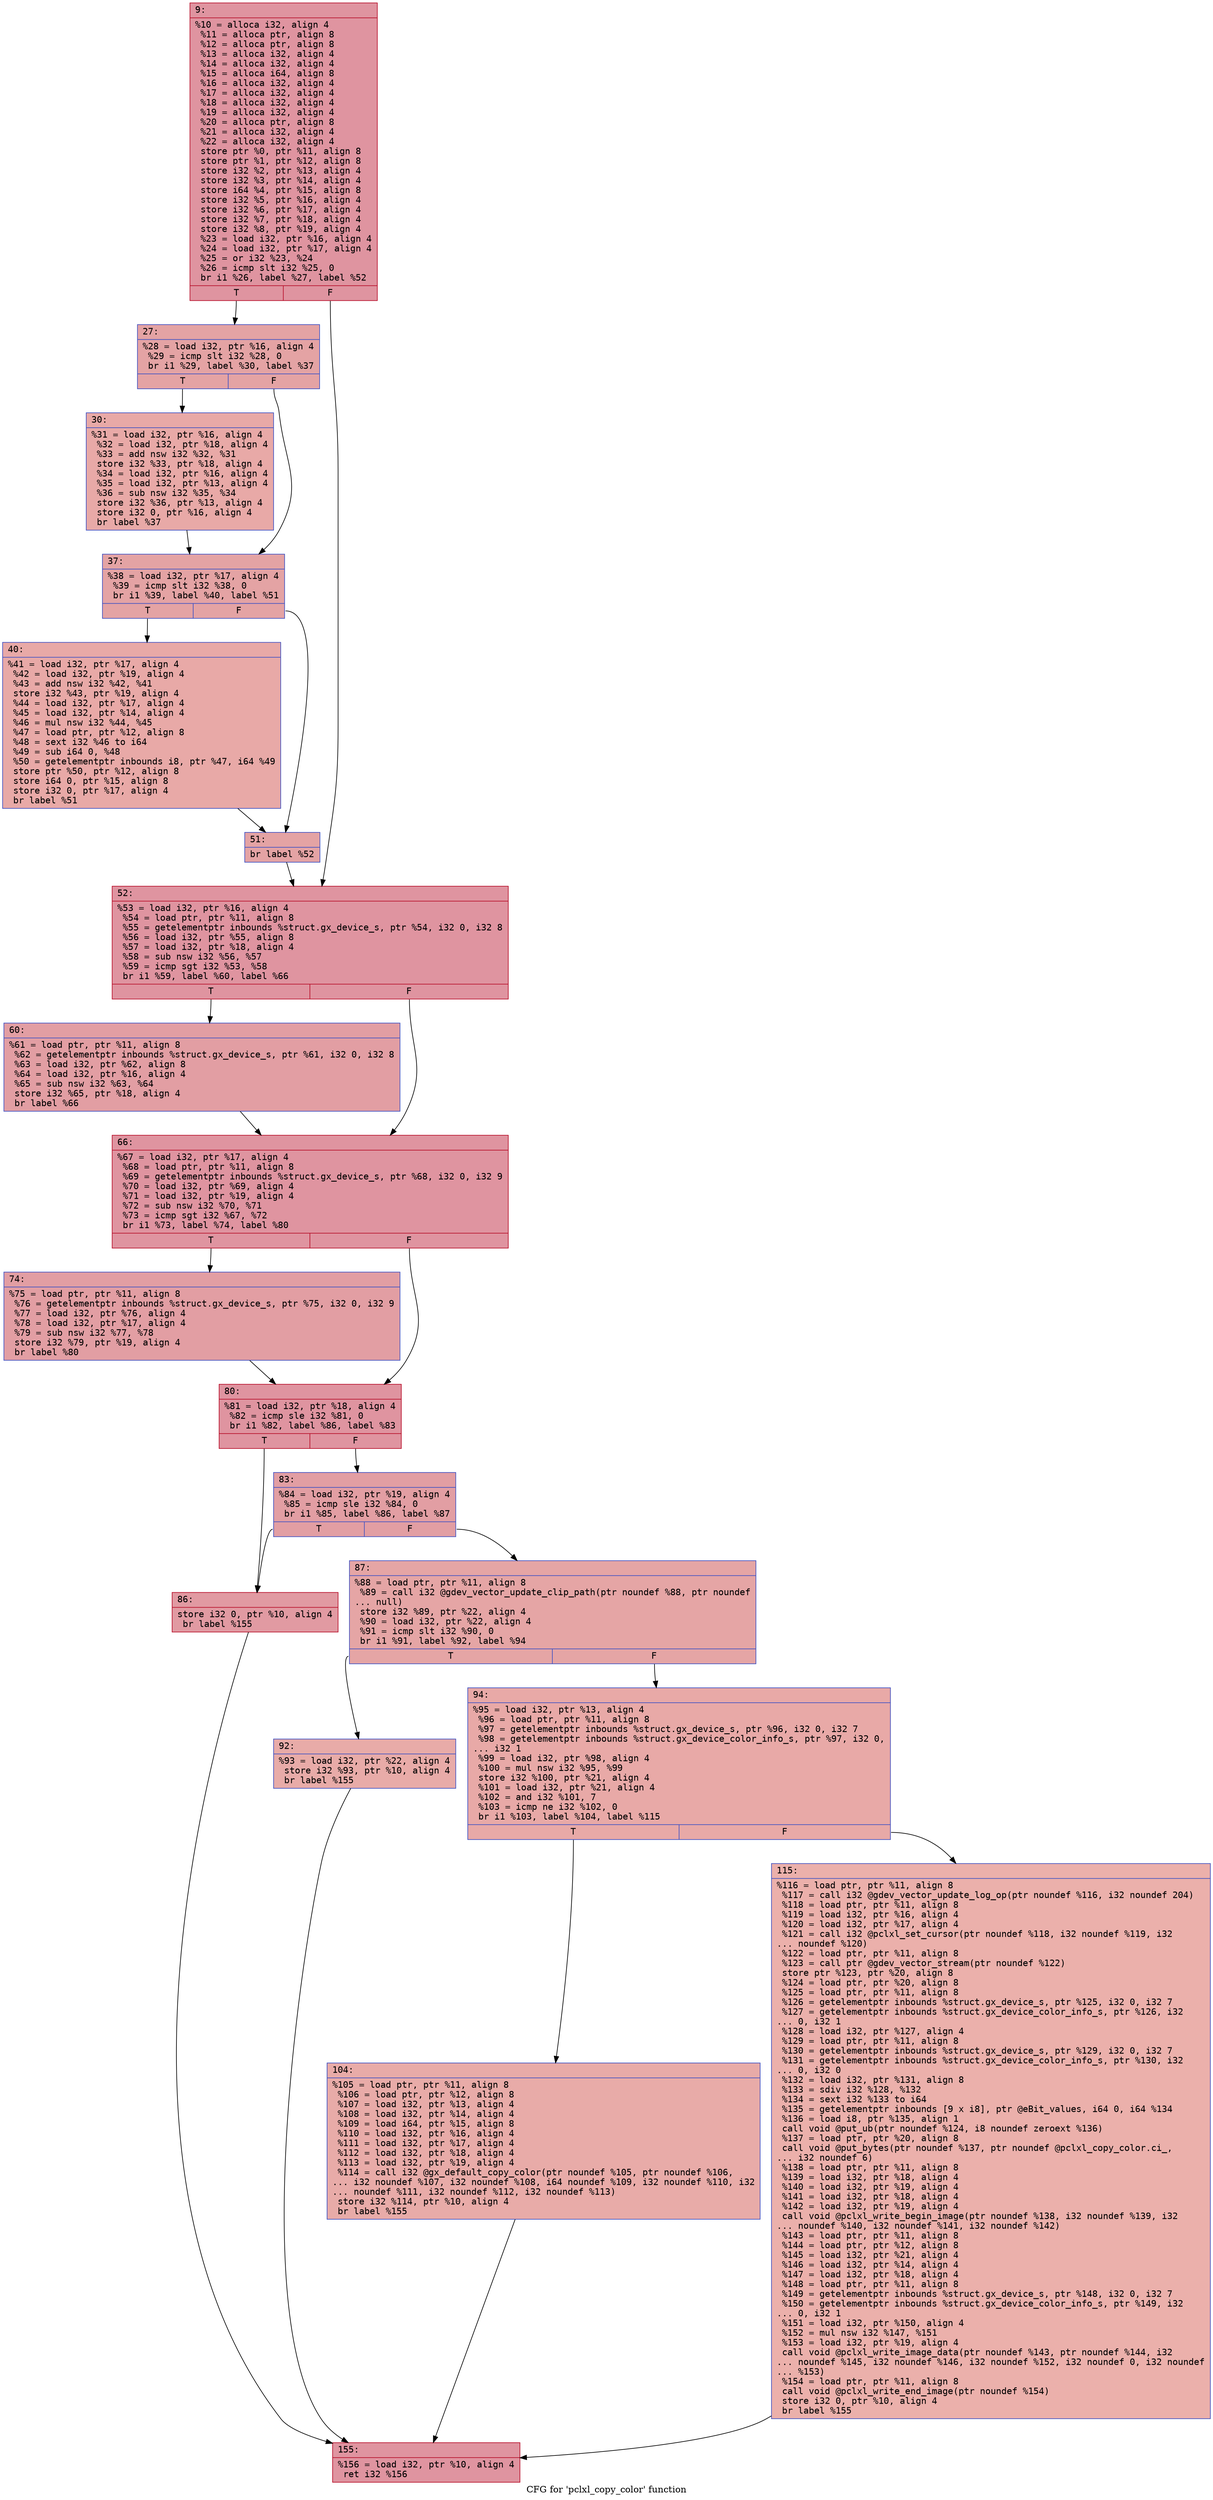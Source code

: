 digraph "CFG for 'pclxl_copy_color' function" {
	label="CFG for 'pclxl_copy_color' function";

	Node0x600003ba4870 [shape=record,color="#b70d28ff", style=filled, fillcolor="#b70d2870" fontname="Courier",label="{9:\l|  %10 = alloca i32, align 4\l  %11 = alloca ptr, align 8\l  %12 = alloca ptr, align 8\l  %13 = alloca i32, align 4\l  %14 = alloca i32, align 4\l  %15 = alloca i64, align 8\l  %16 = alloca i32, align 4\l  %17 = alloca i32, align 4\l  %18 = alloca i32, align 4\l  %19 = alloca i32, align 4\l  %20 = alloca ptr, align 8\l  %21 = alloca i32, align 4\l  %22 = alloca i32, align 4\l  store ptr %0, ptr %11, align 8\l  store ptr %1, ptr %12, align 8\l  store i32 %2, ptr %13, align 4\l  store i32 %3, ptr %14, align 4\l  store i64 %4, ptr %15, align 8\l  store i32 %5, ptr %16, align 4\l  store i32 %6, ptr %17, align 4\l  store i32 %7, ptr %18, align 4\l  store i32 %8, ptr %19, align 4\l  %23 = load i32, ptr %16, align 4\l  %24 = load i32, ptr %17, align 4\l  %25 = or i32 %23, %24\l  %26 = icmp slt i32 %25, 0\l  br i1 %26, label %27, label %52\l|{<s0>T|<s1>F}}"];
	Node0x600003ba4870:s0 -> Node0x600003ba48c0[tooltip="9 -> 27\nProbability 37.50%" ];
	Node0x600003ba4870:s1 -> Node0x600003ba4a50[tooltip="9 -> 52\nProbability 62.50%" ];
	Node0x600003ba48c0 [shape=record,color="#3d50c3ff", style=filled, fillcolor="#c32e3170" fontname="Courier",label="{27:\l|  %28 = load i32, ptr %16, align 4\l  %29 = icmp slt i32 %28, 0\l  br i1 %29, label %30, label %37\l|{<s0>T|<s1>F}}"];
	Node0x600003ba48c0:s0 -> Node0x600003ba4910[tooltip="27 -> 30\nProbability 37.50%" ];
	Node0x600003ba48c0:s1 -> Node0x600003ba4960[tooltip="27 -> 37\nProbability 62.50%" ];
	Node0x600003ba4910 [shape=record,color="#3d50c3ff", style=filled, fillcolor="#ca3b3770" fontname="Courier",label="{30:\l|  %31 = load i32, ptr %16, align 4\l  %32 = load i32, ptr %18, align 4\l  %33 = add nsw i32 %32, %31\l  store i32 %33, ptr %18, align 4\l  %34 = load i32, ptr %16, align 4\l  %35 = load i32, ptr %13, align 4\l  %36 = sub nsw i32 %35, %34\l  store i32 %36, ptr %13, align 4\l  store i32 0, ptr %16, align 4\l  br label %37\l}"];
	Node0x600003ba4910 -> Node0x600003ba4960[tooltip="30 -> 37\nProbability 100.00%" ];
	Node0x600003ba4960 [shape=record,color="#3d50c3ff", style=filled, fillcolor="#c32e3170" fontname="Courier",label="{37:\l|  %38 = load i32, ptr %17, align 4\l  %39 = icmp slt i32 %38, 0\l  br i1 %39, label %40, label %51\l|{<s0>T|<s1>F}}"];
	Node0x600003ba4960:s0 -> Node0x600003ba49b0[tooltip="37 -> 40\nProbability 37.50%" ];
	Node0x600003ba4960:s1 -> Node0x600003ba4a00[tooltip="37 -> 51\nProbability 62.50%" ];
	Node0x600003ba49b0 [shape=record,color="#3d50c3ff", style=filled, fillcolor="#ca3b3770" fontname="Courier",label="{40:\l|  %41 = load i32, ptr %17, align 4\l  %42 = load i32, ptr %19, align 4\l  %43 = add nsw i32 %42, %41\l  store i32 %43, ptr %19, align 4\l  %44 = load i32, ptr %17, align 4\l  %45 = load i32, ptr %14, align 4\l  %46 = mul nsw i32 %44, %45\l  %47 = load ptr, ptr %12, align 8\l  %48 = sext i32 %46 to i64\l  %49 = sub i64 0, %48\l  %50 = getelementptr inbounds i8, ptr %47, i64 %49\l  store ptr %50, ptr %12, align 8\l  store i64 0, ptr %15, align 8\l  store i32 0, ptr %17, align 4\l  br label %51\l}"];
	Node0x600003ba49b0 -> Node0x600003ba4a00[tooltip="40 -> 51\nProbability 100.00%" ];
	Node0x600003ba4a00 [shape=record,color="#3d50c3ff", style=filled, fillcolor="#c32e3170" fontname="Courier",label="{51:\l|  br label %52\l}"];
	Node0x600003ba4a00 -> Node0x600003ba4a50[tooltip="51 -> 52\nProbability 100.00%" ];
	Node0x600003ba4a50 [shape=record,color="#b70d28ff", style=filled, fillcolor="#b70d2870" fontname="Courier",label="{52:\l|  %53 = load i32, ptr %16, align 4\l  %54 = load ptr, ptr %11, align 8\l  %55 = getelementptr inbounds %struct.gx_device_s, ptr %54, i32 0, i32 8\l  %56 = load i32, ptr %55, align 8\l  %57 = load i32, ptr %18, align 4\l  %58 = sub nsw i32 %56, %57\l  %59 = icmp sgt i32 %53, %58\l  br i1 %59, label %60, label %66\l|{<s0>T|<s1>F}}"];
	Node0x600003ba4a50:s0 -> Node0x600003ba4aa0[tooltip="52 -> 60\nProbability 50.00%" ];
	Node0x600003ba4a50:s1 -> Node0x600003ba4af0[tooltip="52 -> 66\nProbability 50.00%" ];
	Node0x600003ba4aa0 [shape=record,color="#3d50c3ff", style=filled, fillcolor="#be242e70" fontname="Courier",label="{60:\l|  %61 = load ptr, ptr %11, align 8\l  %62 = getelementptr inbounds %struct.gx_device_s, ptr %61, i32 0, i32 8\l  %63 = load i32, ptr %62, align 8\l  %64 = load i32, ptr %16, align 4\l  %65 = sub nsw i32 %63, %64\l  store i32 %65, ptr %18, align 4\l  br label %66\l}"];
	Node0x600003ba4aa0 -> Node0x600003ba4af0[tooltip="60 -> 66\nProbability 100.00%" ];
	Node0x600003ba4af0 [shape=record,color="#b70d28ff", style=filled, fillcolor="#b70d2870" fontname="Courier",label="{66:\l|  %67 = load i32, ptr %17, align 4\l  %68 = load ptr, ptr %11, align 8\l  %69 = getelementptr inbounds %struct.gx_device_s, ptr %68, i32 0, i32 9\l  %70 = load i32, ptr %69, align 4\l  %71 = load i32, ptr %19, align 4\l  %72 = sub nsw i32 %70, %71\l  %73 = icmp sgt i32 %67, %72\l  br i1 %73, label %74, label %80\l|{<s0>T|<s1>F}}"];
	Node0x600003ba4af0:s0 -> Node0x600003ba4b40[tooltip="66 -> 74\nProbability 50.00%" ];
	Node0x600003ba4af0:s1 -> Node0x600003ba4b90[tooltip="66 -> 80\nProbability 50.00%" ];
	Node0x600003ba4b40 [shape=record,color="#3d50c3ff", style=filled, fillcolor="#be242e70" fontname="Courier",label="{74:\l|  %75 = load ptr, ptr %11, align 8\l  %76 = getelementptr inbounds %struct.gx_device_s, ptr %75, i32 0, i32 9\l  %77 = load i32, ptr %76, align 4\l  %78 = load i32, ptr %17, align 4\l  %79 = sub nsw i32 %77, %78\l  store i32 %79, ptr %19, align 4\l  br label %80\l}"];
	Node0x600003ba4b40 -> Node0x600003ba4b90[tooltip="74 -> 80\nProbability 100.00%" ];
	Node0x600003ba4b90 [shape=record,color="#b70d28ff", style=filled, fillcolor="#b70d2870" fontname="Courier",label="{80:\l|  %81 = load i32, ptr %18, align 4\l  %82 = icmp sle i32 %81, 0\l  br i1 %82, label %86, label %83\l|{<s0>T|<s1>F}}"];
	Node0x600003ba4b90:s0 -> Node0x600003ba4c30[tooltip="80 -> 86\nProbability 50.00%" ];
	Node0x600003ba4b90:s1 -> Node0x600003ba4be0[tooltip="80 -> 83\nProbability 50.00%" ];
	Node0x600003ba4be0 [shape=record,color="#3d50c3ff", style=filled, fillcolor="#be242e70" fontname="Courier",label="{83:\l|  %84 = load i32, ptr %19, align 4\l  %85 = icmp sle i32 %84, 0\l  br i1 %85, label %86, label %87\l|{<s0>T|<s1>F}}"];
	Node0x600003ba4be0:s0 -> Node0x600003ba4c30[tooltip="83 -> 86\nProbability 50.00%" ];
	Node0x600003ba4be0:s1 -> Node0x600003ba4c80[tooltip="83 -> 87\nProbability 50.00%" ];
	Node0x600003ba4c30 [shape=record,color="#b70d28ff", style=filled, fillcolor="#bb1b2c70" fontname="Courier",label="{86:\l|  store i32 0, ptr %10, align 4\l  br label %155\l}"];
	Node0x600003ba4c30 -> Node0x600003ba4e10[tooltip="86 -> 155\nProbability 100.00%" ];
	Node0x600003ba4c80 [shape=record,color="#3d50c3ff", style=filled, fillcolor="#c5333470" fontname="Courier",label="{87:\l|  %88 = load ptr, ptr %11, align 8\l  %89 = call i32 @gdev_vector_update_clip_path(ptr noundef %88, ptr noundef\l... null)\l  store i32 %89, ptr %22, align 4\l  %90 = load i32, ptr %22, align 4\l  %91 = icmp slt i32 %90, 0\l  br i1 %91, label %92, label %94\l|{<s0>T|<s1>F}}"];
	Node0x600003ba4c80:s0 -> Node0x600003ba4cd0[tooltip="87 -> 92\nProbability 37.50%" ];
	Node0x600003ba4c80:s1 -> Node0x600003ba4d20[tooltip="87 -> 94\nProbability 62.50%" ];
	Node0x600003ba4cd0 [shape=record,color="#3d50c3ff", style=filled, fillcolor="#cc403a70" fontname="Courier",label="{92:\l|  %93 = load i32, ptr %22, align 4\l  store i32 %93, ptr %10, align 4\l  br label %155\l}"];
	Node0x600003ba4cd0 -> Node0x600003ba4e10[tooltip="92 -> 155\nProbability 100.00%" ];
	Node0x600003ba4d20 [shape=record,color="#3d50c3ff", style=filled, fillcolor="#ca3b3770" fontname="Courier",label="{94:\l|  %95 = load i32, ptr %13, align 4\l  %96 = load ptr, ptr %11, align 8\l  %97 = getelementptr inbounds %struct.gx_device_s, ptr %96, i32 0, i32 7\l  %98 = getelementptr inbounds %struct.gx_device_color_info_s, ptr %97, i32 0,\l... i32 1\l  %99 = load i32, ptr %98, align 4\l  %100 = mul nsw i32 %95, %99\l  store i32 %100, ptr %21, align 4\l  %101 = load i32, ptr %21, align 4\l  %102 = and i32 %101, 7\l  %103 = icmp ne i32 %102, 0\l  br i1 %103, label %104, label %115\l|{<s0>T|<s1>F}}"];
	Node0x600003ba4d20:s0 -> Node0x600003ba4d70[tooltip="94 -> 104\nProbability 62.50%" ];
	Node0x600003ba4d20:s1 -> Node0x600003ba4dc0[tooltip="94 -> 115\nProbability 37.50%" ];
	Node0x600003ba4d70 [shape=record,color="#3d50c3ff", style=filled, fillcolor="#cc403a70" fontname="Courier",label="{104:\l|  %105 = load ptr, ptr %11, align 8\l  %106 = load ptr, ptr %12, align 8\l  %107 = load i32, ptr %13, align 4\l  %108 = load i32, ptr %14, align 4\l  %109 = load i64, ptr %15, align 8\l  %110 = load i32, ptr %16, align 4\l  %111 = load i32, ptr %17, align 4\l  %112 = load i32, ptr %18, align 4\l  %113 = load i32, ptr %19, align 4\l  %114 = call i32 @gx_default_copy_color(ptr noundef %105, ptr noundef %106,\l... i32 noundef %107, i32 noundef %108, i64 noundef %109, i32 noundef %110, i32\l... noundef %111, i32 noundef %112, i32 noundef %113)\l  store i32 %114, ptr %10, align 4\l  br label %155\l}"];
	Node0x600003ba4d70 -> Node0x600003ba4e10[tooltip="104 -> 155\nProbability 100.00%" ];
	Node0x600003ba4dc0 [shape=record,color="#3d50c3ff", style=filled, fillcolor="#d24b4070" fontname="Courier",label="{115:\l|  %116 = load ptr, ptr %11, align 8\l  %117 = call i32 @gdev_vector_update_log_op(ptr noundef %116, i32 noundef 204)\l  %118 = load ptr, ptr %11, align 8\l  %119 = load i32, ptr %16, align 4\l  %120 = load i32, ptr %17, align 4\l  %121 = call i32 @pclxl_set_cursor(ptr noundef %118, i32 noundef %119, i32\l... noundef %120)\l  %122 = load ptr, ptr %11, align 8\l  %123 = call ptr @gdev_vector_stream(ptr noundef %122)\l  store ptr %123, ptr %20, align 8\l  %124 = load ptr, ptr %20, align 8\l  %125 = load ptr, ptr %11, align 8\l  %126 = getelementptr inbounds %struct.gx_device_s, ptr %125, i32 0, i32 7\l  %127 = getelementptr inbounds %struct.gx_device_color_info_s, ptr %126, i32\l... 0, i32 1\l  %128 = load i32, ptr %127, align 4\l  %129 = load ptr, ptr %11, align 8\l  %130 = getelementptr inbounds %struct.gx_device_s, ptr %129, i32 0, i32 7\l  %131 = getelementptr inbounds %struct.gx_device_color_info_s, ptr %130, i32\l... 0, i32 0\l  %132 = load i32, ptr %131, align 8\l  %133 = sdiv i32 %128, %132\l  %134 = sext i32 %133 to i64\l  %135 = getelementptr inbounds [9 x i8], ptr @eBit_values, i64 0, i64 %134\l  %136 = load i8, ptr %135, align 1\l  call void @put_ub(ptr noundef %124, i8 noundef zeroext %136)\l  %137 = load ptr, ptr %20, align 8\l  call void @put_bytes(ptr noundef %137, ptr noundef @pclxl_copy_color.ci_,\l... i32 noundef 6)\l  %138 = load ptr, ptr %11, align 8\l  %139 = load i32, ptr %18, align 4\l  %140 = load i32, ptr %19, align 4\l  %141 = load i32, ptr %18, align 4\l  %142 = load i32, ptr %19, align 4\l  call void @pclxl_write_begin_image(ptr noundef %138, i32 noundef %139, i32\l... noundef %140, i32 noundef %141, i32 noundef %142)\l  %143 = load ptr, ptr %11, align 8\l  %144 = load ptr, ptr %12, align 8\l  %145 = load i32, ptr %21, align 4\l  %146 = load i32, ptr %14, align 4\l  %147 = load i32, ptr %18, align 4\l  %148 = load ptr, ptr %11, align 8\l  %149 = getelementptr inbounds %struct.gx_device_s, ptr %148, i32 0, i32 7\l  %150 = getelementptr inbounds %struct.gx_device_color_info_s, ptr %149, i32\l... 0, i32 1\l  %151 = load i32, ptr %150, align 4\l  %152 = mul nsw i32 %147, %151\l  %153 = load i32, ptr %19, align 4\l  call void @pclxl_write_image_data(ptr noundef %143, ptr noundef %144, i32\l... noundef %145, i32 noundef %146, i32 noundef %152, i32 noundef 0, i32 noundef\l... %153)\l  %154 = load ptr, ptr %11, align 8\l  call void @pclxl_write_end_image(ptr noundef %154)\l  store i32 0, ptr %10, align 4\l  br label %155\l}"];
	Node0x600003ba4dc0 -> Node0x600003ba4e10[tooltip="115 -> 155\nProbability 100.00%" ];
	Node0x600003ba4e10 [shape=record,color="#b70d28ff", style=filled, fillcolor="#b70d2870" fontname="Courier",label="{155:\l|  %156 = load i32, ptr %10, align 4\l  ret i32 %156\l}"];
}
